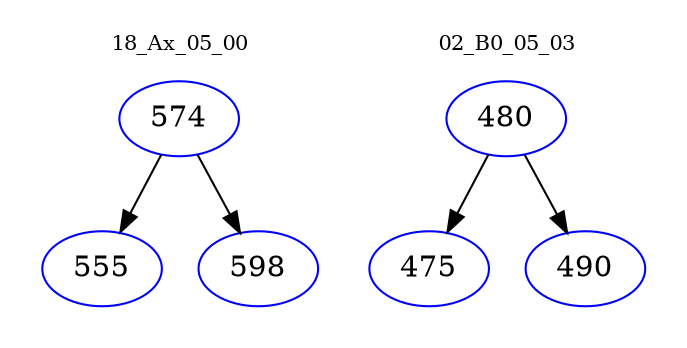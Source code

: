 digraph{
subgraph cluster_0 {
color = white
label = "18_Ax_05_00";
fontsize=10;
T0_574 [label="574", color="blue"]
T0_574 -> T0_555 [color="black"]
T0_555 [label="555", color="blue"]
T0_574 -> T0_598 [color="black"]
T0_598 [label="598", color="blue"]
}
subgraph cluster_1 {
color = white
label = "02_B0_05_03";
fontsize=10;
T1_480 [label="480", color="blue"]
T1_480 -> T1_475 [color="black"]
T1_475 [label="475", color="blue"]
T1_480 -> T1_490 [color="black"]
T1_490 [label="490", color="blue"]
}
}
